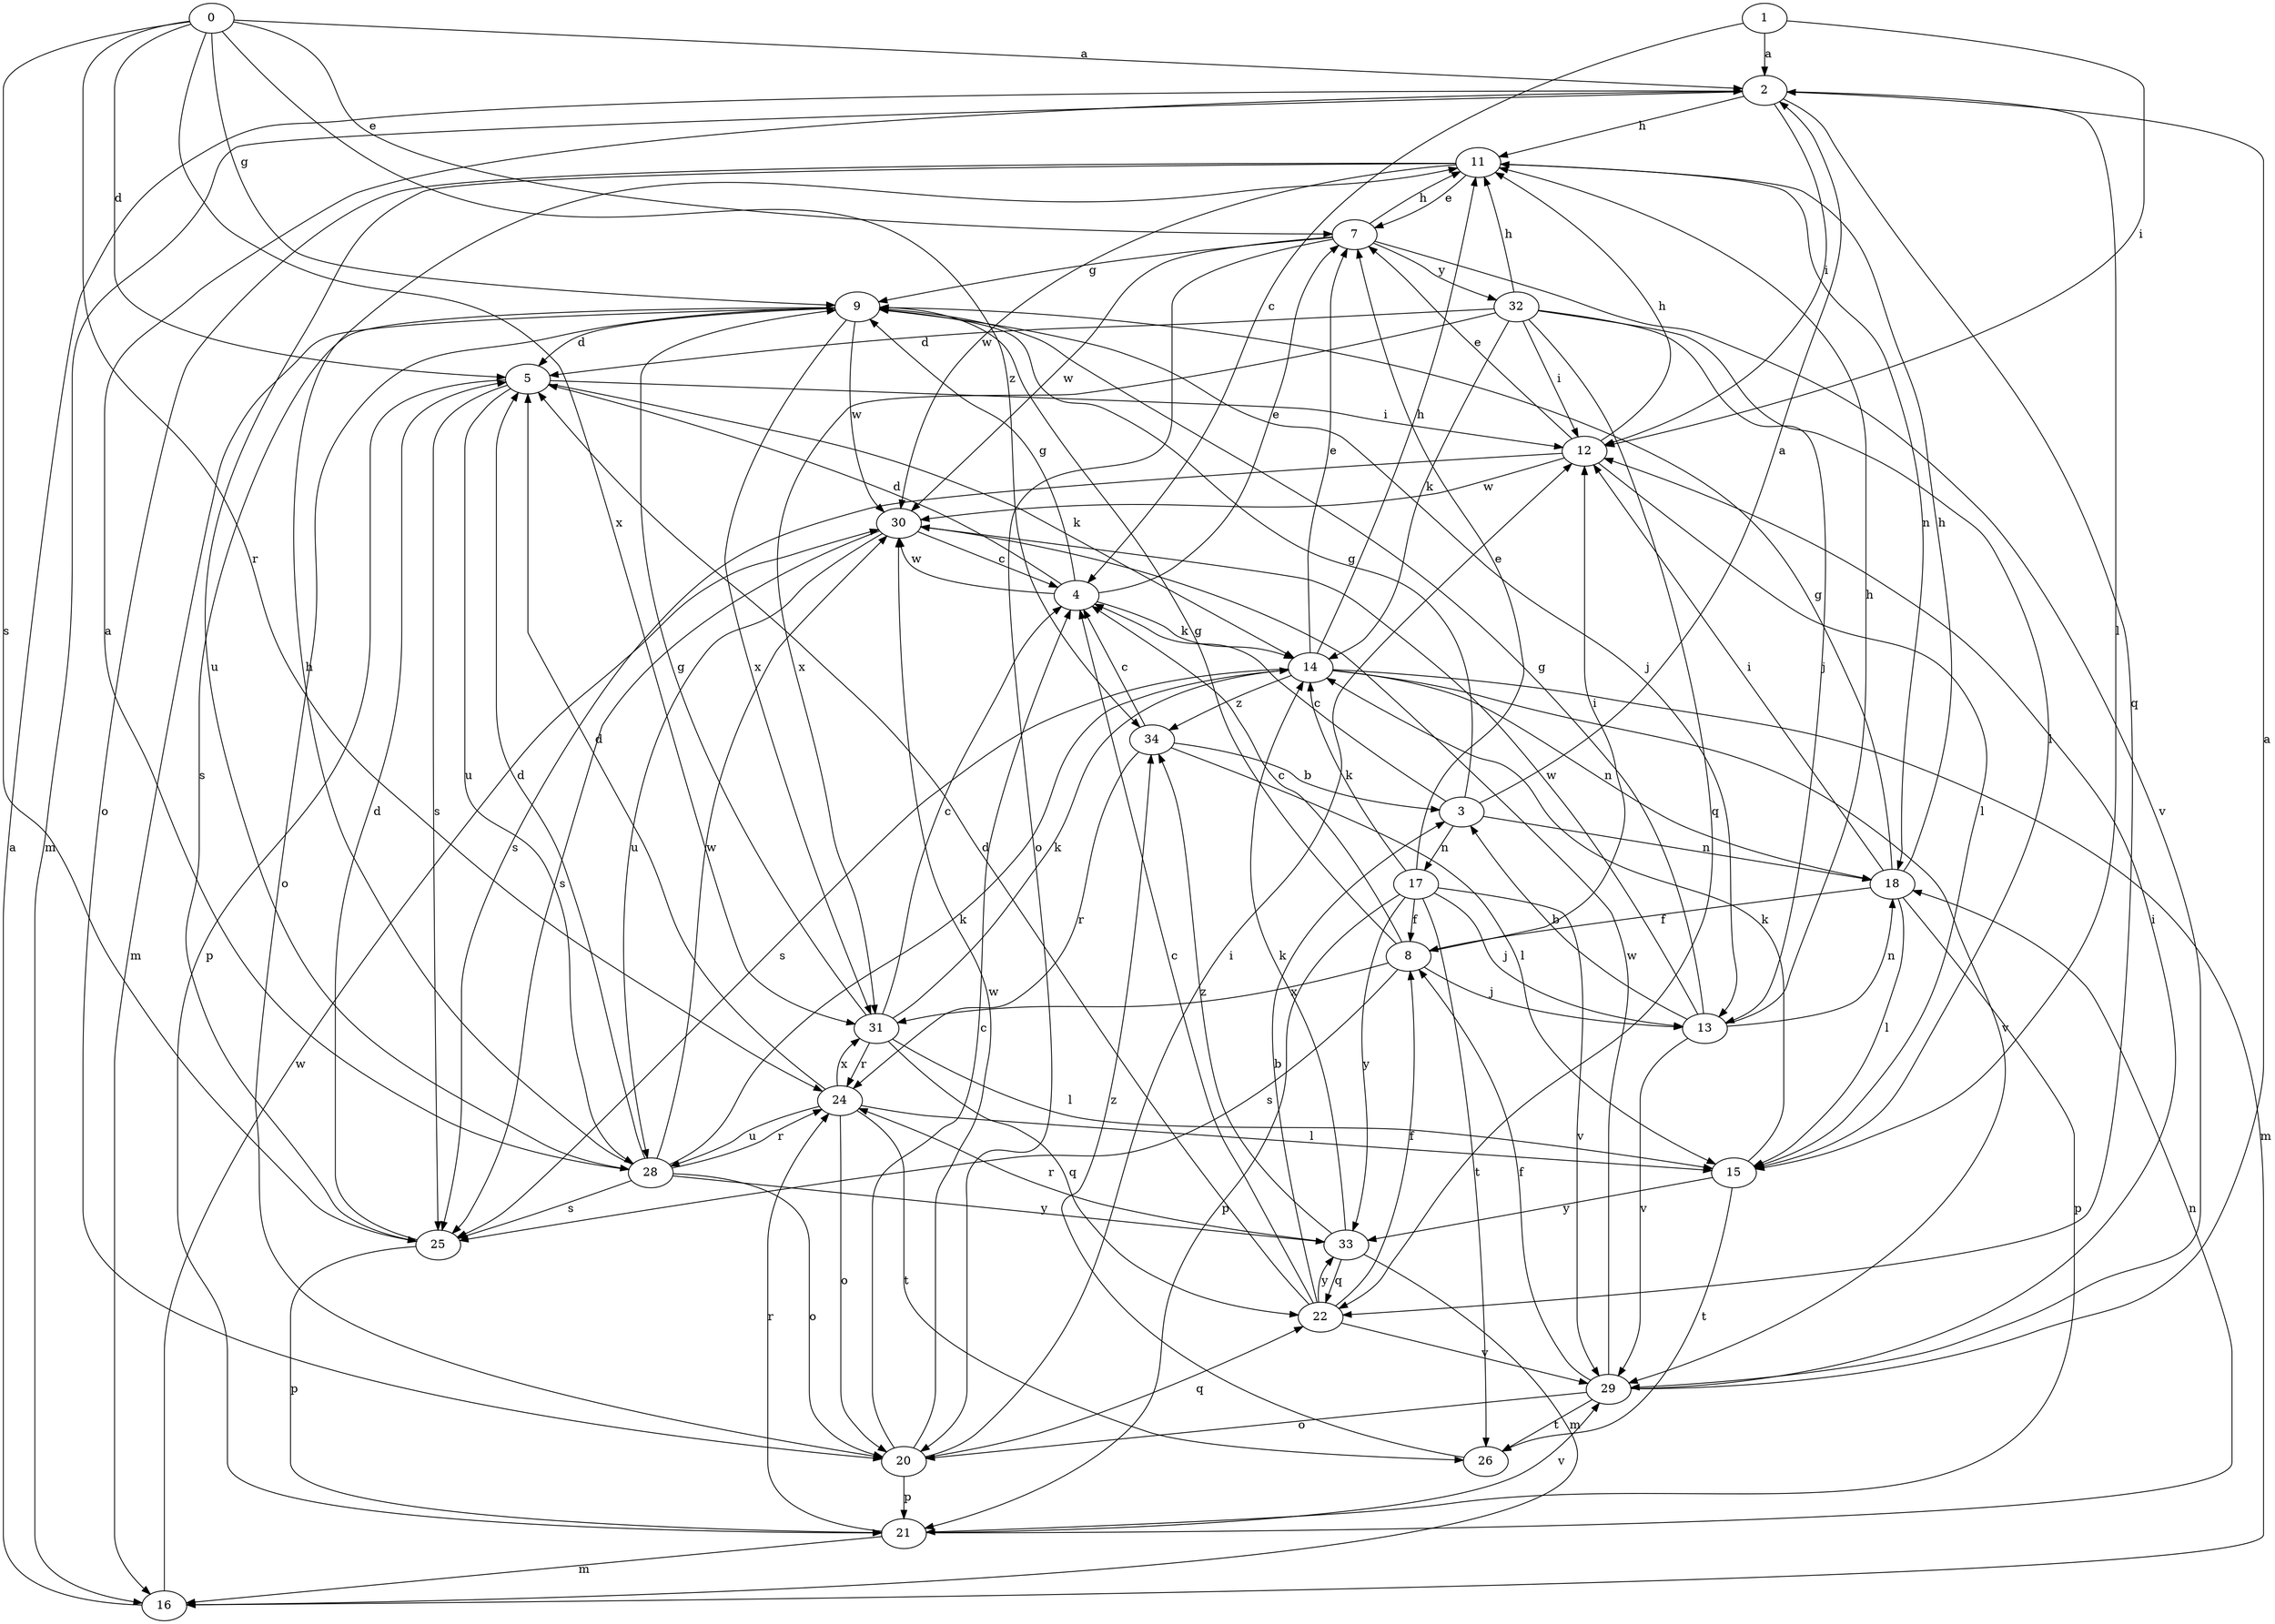 strict digraph  {
1;
2;
3;
4;
5;
7;
8;
9;
11;
12;
13;
14;
15;
16;
17;
18;
20;
21;
22;
24;
25;
26;
28;
29;
0;
30;
31;
32;
33;
34;
1 -> 2  [label=a];
1 -> 4  [label=c];
1 -> 12  [label=i];
2 -> 11  [label=h];
2 -> 12  [label=i];
2 -> 15  [label=l];
2 -> 16  [label=m];
2 -> 22  [label=q];
3 -> 2  [label=a];
3 -> 4  [label=c];
3 -> 9  [label=g];
3 -> 17  [label=n];
3 -> 18  [label=n];
4 -> 5  [label=d];
4 -> 7  [label=e];
4 -> 9  [label=g];
4 -> 14  [label=k];
4 -> 30  [label=w];
5 -> 12  [label=i];
5 -> 14  [label=k];
5 -> 21  [label=p];
5 -> 25  [label=s];
5 -> 28  [label=u];
7 -> 9  [label=g];
7 -> 11  [label=h];
7 -> 20  [label=o];
7 -> 29  [label=v];
7 -> 30  [label=w];
7 -> 32  [label=y];
8 -> 4  [label=c];
8 -> 9  [label=g];
8 -> 12  [label=i];
8 -> 13  [label=j];
8 -> 25  [label=s];
8 -> 31  [label=x];
9 -> 5  [label=d];
9 -> 13  [label=j];
9 -> 16  [label=m];
9 -> 20  [label=o];
9 -> 25  [label=s];
9 -> 30  [label=w];
9 -> 31  [label=x];
11 -> 7  [label=e];
11 -> 18  [label=n];
11 -> 20  [label=o];
11 -> 28  [label=u];
11 -> 30  [label=w];
12 -> 7  [label=e];
12 -> 11  [label=h];
12 -> 15  [label=l];
12 -> 25  [label=s];
12 -> 30  [label=w];
13 -> 3  [label=b];
13 -> 9  [label=g];
13 -> 11  [label=h];
13 -> 18  [label=n];
13 -> 29  [label=v];
13 -> 30  [label=w];
14 -> 7  [label=e];
14 -> 11  [label=h];
14 -> 16  [label=m];
14 -> 18  [label=n];
14 -> 25  [label=s];
14 -> 29  [label=v];
14 -> 34  [label=z];
15 -> 14  [label=k];
15 -> 26  [label=t];
15 -> 33  [label=y];
16 -> 2  [label=a];
16 -> 30  [label=w];
17 -> 7  [label=e];
17 -> 8  [label=f];
17 -> 13  [label=j];
17 -> 14  [label=k];
17 -> 21  [label=p];
17 -> 26  [label=t];
17 -> 29  [label=v];
17 -> 33  [label=y];
18 -> 8  [label=f];
18 -> 9  [label=g];
18 -> 11  [label=h];
18 -> 12  [label=i];
18 -> 15  [label=l];
18 -> 21  [label=p];
20 -> 4  [label=c];
20 -> 12  [label=i];
20 -> 21  [label=p];
20 -> 22  [label=q];
20 -> 30  [label=w];
21 -> 16  [label=m];
21 -> 18  [label=n];
21 -> 24  [label=r];
21 -> 29  [label=v];
22 -> 3  [label=b];
22 -> 4  [label=c];
22 -> 5  [label=d];
22 -> 8  [label=f];
22 -> 29  [label=v];
22 -> 33  [label=y];
24 -> 5  [label=d];
24 -> 15  [label=l];
24 -> 20  [label=o];
24 -> 26  [label=t];
24 -> 28  [label=u];
24 -> 31  [label=x];
25 -> 5  [label=d];
25 -> 21  [label=p];
26 -> 34  [label=z];
28 -> 2  [label=a];
28 -> 5  [label=d];
28 -> 11  [label=h];
28 -> 14  [label=k];
28 -> 20  [label=o];
28 -> 24  [label=r];
28 -> 25  [label=s];
28 -> 30  [label=w];
28 -> 33  [label=y];
29 -> 2  [label=a];
29 -> 8  [label=f];
29 -> 12  [label=i];
29 -> 20  [label=o];
29 -> 26  [label=t];
29 -> 30  [label=w];
0 -> 2  [label=a];
0 -> 5  [label=d];
0 -> 7  [label=e];
0 -> 9  [label=g];
0 -> 24  [label=r];
0 -> 25  [label=s];
0 -> 31  [label=x];
0 -> 34  [label=z];
30 -> 4  [label=c];
30 -> 25  [label=s];
30 -> 28  [label=u];
31 -> 4  [label=c];
31 -> 9  [label=g];
31 -> 14  [label=k];
31 -> 15  [label=l];
31 -> 22  [label=q];
31 -> 24  [label=r];
32 -> 5  [label=d];
32 -> 11  [label=h];
32 -> 12  [label=i];
32 -> 13  [label=j];
32 -> 14  [label=k];
32 -> 15  [label=l];
32 -> 22  [label=q];
32 -> 31  [label=x];
33 -> 14  [label=k];
33 -> 16  [label=m];
33 -> 22  [label=q];
33 -> 24  [label=r];
33 -> 34  [label=z];
34 -> 3  [label=b];
34 -> 4  [label=c];
34 -> 15  [label=l];
34 -> 24  [label=r];
}
